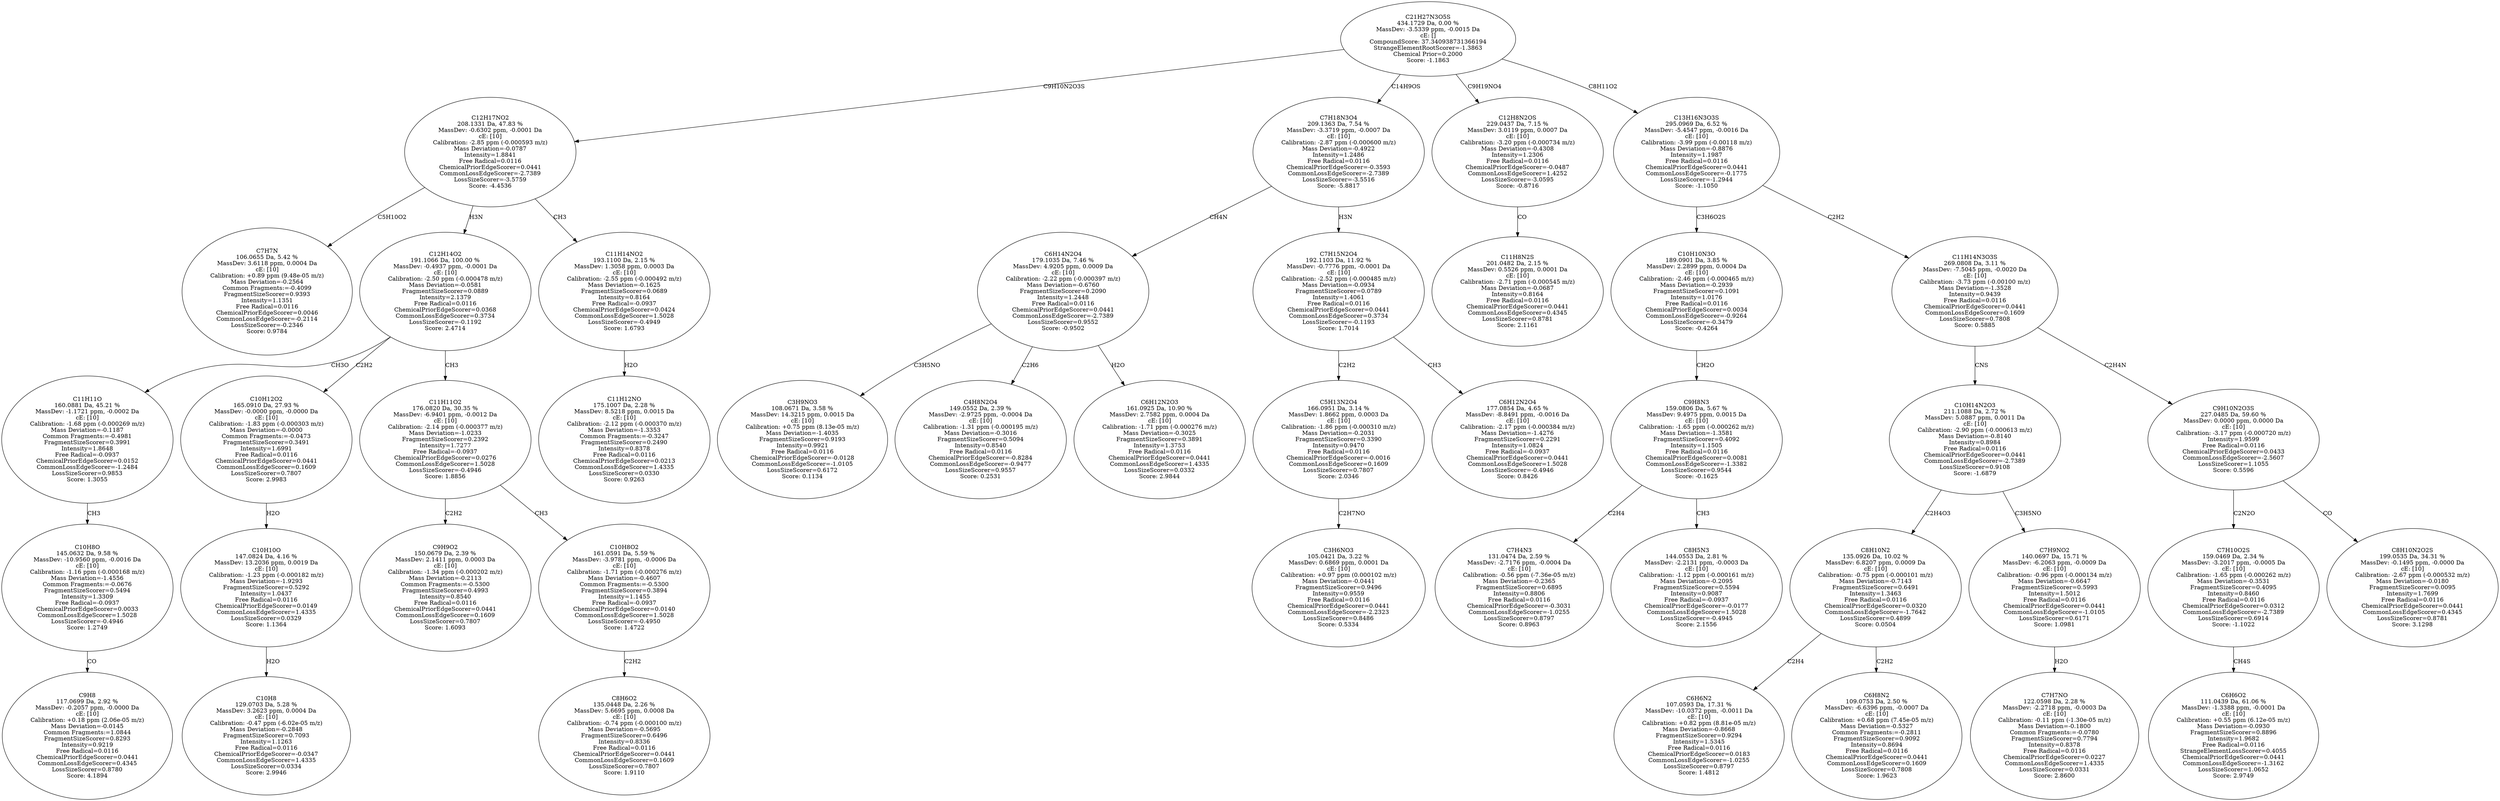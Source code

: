 strict digraph {
v1 [label="C7H7N\n106.0655 Da, 5.42 %\nMassDev: 3.6118 ppm, 0.0004 Da\ncE: [10]\nCalibration: +0.89 ppm (9.48e-05 m/z)\nMass Deviation=-0.2564\nCommon Fragments:=-0.4099\nFragmentSizeScorer=0.9393\nIntensity=1.1351\nFree Radical=0.0116\nChemicalPriorEdgeScorer=0.0046\nCommonLossEdgeScorer=-0.2114\nLossSizeScorer=-0.2346\nScore: 0.9784"];
v2 [label="C9H8\n117.0699 Da, 2.92 %\nMassDev: -0.2057 ppm, -0.0000 Da\ncE: [10]\nCalibration: +0.18 ppm (2.06e-05 m/z)\nMass Deviation=-0.0145\nCommon Fragments:=1.0844\nFragmentSizeScorer=0.8293\nIntensity=0.9219\nFree Radical=0.0116\nChemicalPriorEdgeScorer=0.0441\nCommonLossEdgeScorer=0.4345\nLossSizeScorer=0.8780\nScore: 4.1894"];
v3 [label="C10H8O\n145.0632 Da, 9.58 %\nMassDev: -10.9560 ppm, -0.0016 Da\ncE: [10]\nCalibration: -1.16 ppm (-0.000168 m/z)\nMass Deviation=-1.4556\nCommon Fragments:=-0.0676\nFragmentSizeScorer=0.5494\nIntensity=1.3309\nFree Radical=-0.0937\nChemicalPriorEdgeScorer=0.0033\nCommonLossEdgeScorer=1.5028\nLossSizeScorer=-0.4946\nScore: 1.2749"];
v4 [label="C11H11O\n160.0881 Da, 45.21 %\nMassDev: -1.1721 ppm, -0.0002 Da\ncE: [10]\nCalibration: -1.68 ppm (-0.000269 m/z)\nMass Deviation=-0.1187\nCommon Fragments:=-0.4981\nFragmentSizeScorer=0.3991\nIntensity=1.8648\nFree Radical=-0.0937\nChemicalPriorEdgeScorer=0.0152\nCommonLossEdgeScorer=-1.2484\nLossSizeScorer=0.9853\nScore: 1.3055"];
v5 [label="C10H8\n129.0703 Da, 5.28 %\nMassDev: 3.2623 ppm, 0.0004 Da\ncE: [10]\nCalibration: -0.47 ppm (-6.02e-05 m/z)\nMass Deviation=-0.2848\nFragmentSizeScorer=0.7093\nIntensity=1.1263\nFree Radical=0.0116\nChemicalPriorEdgeScorer=-0.0347\nCommonLossEdgeScorer=1.4335\nLossSizeScorer=0.0334\nScore: 2.9946"];
v6 [label="C10H10O\n147.0824 Da, 4.16 %\nMassDev: 13.2036 ppm, 0.0019 Da\ncE: [10]\nCalibration: -1.23 ppm (-0.000182 m/z)\nMass Deviation=-1.9293\nFragmentSizeScorer=0.5292\nIntensity=1.0437\nFree Radical=0.0116\nChemicalPriorEdgeScorer=0.0149\nCommonLossEdgeScorer=1.4335\nLossSizeScorer=0.0329\nScore: 1.1364"];
v7 [label="C10H12O2\n165.0910 Da, 27.93 %\nMassDev: -0.0000 ppm, -0.0000 Da\ncE: [10]\nCalibration: -1.83 ppm (-0.000303 m/z)\nMass Deviation=-0.0000\nCommon Fragments:=-0.0473\nFragmentSizeScorer=0.3491\nIntensity=1.6991\nFree Radical=0.0116\nChemicalPriorEdgeScorer=0.0441\nCommonLossEdgeScorer=0.1609\nLossSizeScorer=0.7807\nScore: 2.9983"];
v8 [label="C9H9O2\n150.0679 Da, 2.39 %\nMassDev: 2.1411 ppm, 0.0003 Da\ncE: [10]\nCalibration: -1.34 ppm (-0.000202 m/z)\nMass Deviation=-0.2113\nCommon Fragments:=-0.5300\nFragmentSizeScorer=0.4993\nIntensity=0.8540\nFree Radical=0.0116\nChemicalPriorEdgeScorer=0.0441\nCommonLossEdgeScorer=0.1609\nLossSizeScorer=0.7807\nScore: 1.6093"];
v9 [label="C8H6O2\n135.0448 Da, 2.26 %\nMassDev: 5.6695 ppm, 0.0008 Da\ncE: [10]\nCalibration: -0.74 ppm (-0.000100 m/z)\nMass Deviation=-0.5695\nFragmentSizeScorer=0.6496\nIntensity=0.8336\nFree Radical=0.0116\nChemicalPriorEdgeScorer=0.0441\nCommonLossEdgeScorer=0.1609\nLossSizeScorer=0.7807\nScore: 1.9110"];
v10 [label="C10H8O2\n161.0591 Da, 5.59 %\nMassDev: -3.9781 ppm, -0.0006 Da\ncE: [10]\nCalibration: -1.71 ppm (-0.000276 m/z)\nMass Deviation=-0.4607\nCommon Fragments:=-0.5300\nFragmentSizeScorer=0.3894\nIntensity=1.1455\nFree Radical=-0.0937\nChemicalPriorEdgeScorer=0.0140\nCommonLossEdgeScorer=1.5028\nLossSizeScorer=-0.4950\nScore: 1.4722"];
v11 [label="C11H11O2\n176.0820 Da, 30.35 %\nMassDev: -6.9401 ppm, -0.0012 Da\ncE: [10]\nCalibration: -2.14 ppm (-0.000377 m/z)\nMass Deviation=-1.0233\nFragmentSizeScorer=0.2392\nIntensity=1.7277\nFree Radical=-0.0937\nChemicalPriorEdgeScorer=0.0276\nCommonLossEdgeScorer=1.5028\nLossSizeScorer=-0.4946\nScore: 1.8856"];
v12 [label="C12H14O2\n191.1066 Da, 100.00 %\nMassDev: -0.4937 ppm, -0.0001 Da\ncE: [10]\nCalibration: -2.50 ppm (-0.000478 m/z)\nMass Deviation=-0.0581\nFragmentSizeScorer=0.0889\nIntensity=2.1379\nFree Radical=0.0116\nChemicalPriorEdgeScorer=0.0368\nCommonLossEdgeScorer=0.3734\nLossSizeScorer=-0.1192\nScore: 2.4714"];
v13 [label="C11H12NO\n175.1007 Da, 2.28 %\nMassDev: 8.5218 ppm, 0.0015 Da\ncE: [10]\nCalibration: -2.12 ppm (-0.000370 m/z)\nMass Deviation=-1.3353\nCommon Fragments:=-0.3247\nFragmentSizeScorer=0.2490\nIntensity=0.8378\nFree Radical=0.0116\nChemicalPriorEdgeScorer=0.0213\nCommonLossEdgeScorer=1.4335\nLossSizeScorer=0.0330\nScore: 0.9263"];
v14 [label="C11H14NO2\n193.1100 Da, 2.15 %\nMassDev: 1.3058 ppm, 0.0003 Da\ncE: [10]\nCalibration: -2.55 ppm (-0.000492 m/z)\nMass Deviation=-0.1625\nFragmentSizeScorer=0.0689\nIntensity=0.8164\nFree Radical=-0.0937\nChemicalPriorEdgeScorer=0.0424\nCommonLossEdgeScorer=1.5028\nLossSizeScorer=-0.4949\nScore: 1.6793"];
v15 [label="C12H17NO2\n208.1331 Da, 47.83 %\nMassDev: -0.6302 ppm, -0.0001 Da\ncE: [10]\nCalibration: -2.85 ppm (-0.000593 m/z)\nMass Deviation=-0.0787\nIntensity=1.8841\nFree Radical=0.0116\nChemicalPriorEdgeScorer=0.0441\nCommonLossEdgeScorer=-2.7389\nLossSizeScorer=-3.5759\nScore: -4.4536"];
v16 [label="C3H9NO3\n108.0671 Da, 3.58 %\nMassDev: 14.3215 ppm, 0.0015 Da\ncE: [10]\nCalibration: +0.75 ppm (8.13e-05 m/z)\nMass Deviation=-1.4035\nFragmentSizeScorer=0.9193\nIntensity=0.9921\nFree Radical=0.0116\nChemicalPriorEdgeScorer=-0.0128\nCommonLossEdgeScorer=-1.0105\nLossSizeScorer=0.6172\nScore: 0.1134"];
v17 [label="C4H8N2O4\n149.0552 Da, 2.39 %\nMassDev: -2.9725 ppm, -0.0004 Da\ncE: [10]\nCalibration: -1.31 ppm (-0.000195 m/z)\nMass Deviation=-0.3016\nFragmentSizeScorer=0.5094\nIntensity=0.8540\nFree Radical=0.0116\nChemicalPriorEdgeScorer=-0.8284\nCommonLossEdgeScorer=-0.9477\nLossSizeScorer=0.9557\nScore: 0.2531"];
v18 [label="C6H12N2O3\n161.0925 Da, 10.90 %\nMassDev: 2.7582 ppm, 0.0004 Da\ncE: [10]\nCalibration: -1.71 ppm (-0.000276 m/z)\nMass Deviation=-0.3025\nFragmentSizeScorer=0.3891\nIntensity=1.3753\nFree Radical=0.0116\nChemicalPriorEdgeScorer=0.0441\nCommonLossEdgeScorer=1.4335\nLossSizeScorer=0.0332\nScore: 2.9844"];
v19 [label="C6H14N2O4\n179.1035 Da, 7.46 %\nMassDev: 4.9205 ppm, 0.0009 Da\ncE: [10]\nCalibration: -2.22 ppm (-0.000397 m/z)\nMass Deviation=-0.6760\nFragmentSizeScorer=0.2090\nIntensity=1.2448\nFree Radical=0.0116\nChemicalPriorEdgeScorer=0.0441\nCommonLossEdgeScorer=-2.7389\nLossSizeScorer=0.9552\nScore: -0.9502"];
v20 [label="C3H6NO3\n105.0421 Da, 3.22 %\nMassDev: 0.6869 ppm, 0.0001 Da\ncE: [10]\nCalibration: +0.97 ppm (0.000102 m/z)\nMass Deviation=-0.0441\nFragmentSizeScorer=0.9496\nIntensity=0.9559\nFree Radical=0.0116\nChemicalPriorEdgeScorer=0.0441\nCommonLossEdgeScorer=-2.2323\nLossSizeScorer=0.8486\nScore: 0.5334"];
v21 [label="C5H13N2O4\n166.0951 Da, 3.14 %\nMassDev: 1.8662 ppm, 0.0003 Da\ncE: [10]\nCalibration: -1.86 ppm (-0.000310 m/z)\nMass Deviation=-0.2031\nFragmentSizeScorer=0.3390\nIntensity=0.9470\nFree Radical=0.0116\nChemicalPriorEdgeScorer=-0.0016\nCommonLossEdgeScorer=0.1609\nLossSizeScorer=0.7807\nScore: 2.0346"];
v22 [label="C6H12N2O4\n177.0854 Da, 4.65 %\nMassDev: -8.8491 ppm, -0.0016 Da\ncE: [10]\nCalibration: -2.17 ppm (-0.000384 m/z)\nMass Deviation=-1.4276\nFragmentSizeScorer=0.2291\nIntensity=1.0824\nFree Radical=-0.0937\nChemicalPriorEdgeScorer=0.0441\nCommonLossEdgeScorer=1.5028\nLossSizeScorer=-0.4946\nScore: 0.8426"];
v23 [label="C7H15N2O4\n192.1103 Da, 11.92 %\nMassDev: -0.7776 ppm, -0.0001 Da\ncE: [10]\nCalibration: -2.52 ppm (-0.000485 m/z)\nMass Deviation=-0.0934\nFragmentSizeScorer=0.0789\nIntensity=1.4061\nFree Radical=0.0116\nChemicalPriorEdgeScorer=0.0441\nCommonLossEdgeScorer=0.3734\nLossSizeScorer=-0.1193\nScore: 1.7014"];
v24 [label="C7H18N3O4\n209.1363 Da, 7.54 %\nMassDev: -3.3719 ppm, -0.0007 Da\ncE: [10]\nCalibration: -2.87 ppm (-0.000600 m/z)\nMass Deviation=-0.4922\nIntensity=1.2486\nFree Radical=0.0116\nChemicalPriorEdgeScorer=-0.3593\nCommonLossEdgeScorer=-2.7389\nLossSizeScorer=-3.5516\nScore: -5.8817"];
v25 [label="C11H8N2S\n201.0482 Da, 2.15 %\nMassDev: 0.5526 ppm, 0.0001 Da\ncE: [10]\nCalibration: -2.71 ppm (-0.000545 m/z)\nMass Deviation=-0.0687\nIntensity=0.8164\nFree Radical=0.0116\nChemicalPriorEdgeScorer=0.0441\nCommonLossEdgeScorer=0.4345\nLossSizeScorer=0.8781\nScore: 2.1161"];
v26 [label="C12H8N2OS\n229.0437 Da, 7.15 %\nMassDev: 3.0119 ppm, 0.0007 Da\ncE: [10]\nCalibration: -3.20 ppm (-0.000734 m/z)\nMass Deviation=-0.4308\nIntensity=1.2306\nFree Radical=0.0116\nChemicalPriorEdgeScorer=-0.0487\nCommonLossEdgeScorer=1.4252\nLossSizeScorer=-3.0595\nScore: -0.8716"];
v27 [label="C7H4N3\n131.0474 Da, 2.59 %\nMassDev: -2.7176 ppm, -0.0004 Da\ncE: [10]\nCalibration: -0.56 ppm (-7.36e-05 m/z)\nMass Deviation=-0.2365\nFragmentSizeScorer=0.6895\nIntensity=0.8806\nFree Radical=0.0116\nChemicalPriorEdgeScorer=-0.3031\nCommonLossEdgeScorer=-1.0255\nLossSizeScorer=0.8797\nScore: 0.8963"];
v28 [label="C8H5N3\n144.0553 Da, 2.81 %\nMassDev: -2.2131 ppm, -0.0003 Da\ncE: [10]\nCalibration: -1.12 ppm (-0.000161 m/z)\nMass Deviation=-0.2095\nFragmentSizeScorer=0.5594\nIntensity=0.9087\nFree Radical=-0.0937\nChemicalPriorEdgeScorer=-0.0177\nCommonLossEdgeScorer=1.5028\nLossSizeScorer=-0.4945\nScore: 2.1556"];
v29 [label="C9H8N3\n159.0806 Da, 5.67 %\nMassDev: 9.4975 ppm, 0.0015 Da\ncE: [10]\nCalibration: -1.65 ppm (-0.000262 m/z)\nMass Deviation=-1.3581\nFragmentSizeScorer=0.4092\nIntensity=1.1505\nFree Radical=0.0116\nChemicalPriorEdgeScorer=0.0081\nCommonLossEdgeScorer=-1.3382\nLossSizeScorer=0.9544\nScore: -0.1625"];
v30 [label="C10H10N3O\n189.0901 Da, 3.85 %\nMassDev: 2.2899 ppm, 0.0004 Da\ncE: [10]\nCalibration: -2.46 ppm (-0.000465 m/z)\nMass Deviation=-0.2939\nFragmentSizeScorer=0.1091\nIntensity=1.0176\nFree Radical=0.0116\nChemicalPriorEdgeScorer=0.0034\nCommonLossEdgeScorer=-0.9264\nLossSizeScorer=-0.3479\nScore: -0.4264"];
v31 [label="C6H6N2\n107.0593 Da, 17.31 %\nMassDev: -10.0372 ppm, -0.0011 Da\ncE: [10]\nCalibration: +0.82 ppm (8.81e-05 m/z)\nMass Deviation=-0.8668\nFragmentSizeScorer=0.9294\nIntensity=1.5345\nFree Radical=0.0116\nChemicalPriorEdgeScorer=0.0183\nCommonLossEdgeScorer=-1.0255\nLossSizeScorer=0.8797\nScore: 1.4812"];
v32 [label="C6H8N2\n109.0753 Da, 2.50 %\nMassDev: -6.6396 ppm, -0.0007 Da\ncE: [10]\nCalibration: +0.68 ppm (7.45e-05 m/z)\nMass Deviation=-0.5327\nCommon Fragments:=-0.2811\nFragmentSizeScorer=0.9092\nIntensity=0.8694\nFree Radical=0.0116\nChemicalPriorEdgeScorer=0.0441\nCommonLossEdgeScorer=0.1609\nLossSizeScorer=0.7808\nScore: 1.9623"];
v33 [label="C8H10N2\n135.0926 Da, 10.02 %\nMassDev: 6.8207 ppm, 0.0009 Da\ncE: [10]\nCalibration: -0.75 ppm (-0.000101 m/z)\nMass Deviation=-0.7143\nFragmentSizeScorer=0.6491\nIntensity=1.3463\nFree Radical=0.0116\nChemicalPriorEdgeScorer=0.0320\nCommonLossEdgeScorer=-1.7642\nLossSizeScorer=0.4899\nScore: 0.0504"];
v34 [label="C7H7NO\n122.0598 Da, 2.28 %\nMassDev: -2.2718 ppm, -0.0003 Da\ncE: [10]\nCalibration: -0.11 ppm (-1.30e-05 m/z)\nMass Deviation=-0.1800\nCommon Fragments:=-0.0780\nFragmentSizeScorer=0.7794\nIntensity=0.8378\nFree Radical=0.0116\nChemicalPriorEdgeScorer=0.0227\nCommonLossEdgeScorer=1.4335\nLossSizeScorer=0.0331\nScore: 2.8600"];
v35 [label="C7H9NO2\n140.0697 Da, 15.71 %\nMassDev: -6.2063 ppm, -0.0009 Da\ncE: [10]\nCalibration: -0.96 ppm (-0.000134 m/z)\nMass Deviation=-0.6647\nFragmentSizeScorer=0.5993\nIntensity=1.5012\nFree Radical=0.0116\nChemicalPriorEdgeScorer=0.0441\nCommonLossEdgeScorer=-1.0105\nLossSizeScorer=0.6171\nScore: 1.0981"];
v36 [label="C10H14N2O3\n211.1088 Da, 2.72 %\nMassDev: 5.0887 ppm, 0.0011 Da\ncE: [10]\nCalibration: -2.90 ppm (-0.000613 m/z)\nMass Deviation=-0.8140\nIntensity=0.8984\nFree Radical=0.0116\nChemicalPriorEdgeScorer=0.0441\nCommonLossEdgeScorer=-2.7389\nLossSizeScorer=0.9108\nScore: -1.6879"];
v37 [label="C6H6O2\n111.0439 Da, 61.06 %\nMassDev: -1.3388 ppm, -0.0001 Da\ncE: [10]\nCalibration: +0.55 ppm (6.12e-05 m/z)\nMass Deviation=-0.0930\nFragmentSizeScorer=0.8896\nIntensity=1.9682\nFree Radical=0.0116\nStrangeElementLossScorer=0.4055\nChemicalPriorEdgeScorer=0.0441\nCommonLossEdgeScorer=-1.3162\nLossSizeScorer=1.0652\nScore: 2.9749"];
v38 [label="C7H10O2S\n159.0469 Da, 2.34 %\nMassDev: -3.2017 ppm, -0.0005 Da\ncE: [10]\nCalibration: -1.65 ppm (-0.000262 m/z)\nMass Deviation=-0.3531\nFragmentSizeScorer=0.4095\nIntensity=0.8460\nFree Radical=0.0116\nChemicalPriorEdgeScorer=0.0312\nCommonLossEdgeScorer=-2.7389\nLossSizeScorer=0.6914\nScore: -1.1022"];
v39 [label="C8H10N2O2S\n199.0535 Da, 34.31 %\nMassDev: -0.1495 ppm, -0.0000 Da\ncE: [10]\nCalibration: -2.67 ppm (-0.000532 m/z)\nMass Deviation=-0.0180\nFragmentSizeScorer=0.0095\nIntensity=1.7699\nFree Radical=0.0116\nChemicalPriorEdgeScorer=0.0441\nCommonLossEdgeScorer=0.4345\nLossSizeScorer=0.8781\nScore: 3.1298"];
v40 [label="C9H10N2O3S\n227.0485 Da, 59.60 %\nMassDev: 0.0000 ppm, 0.0000 Da\ncE: [10]\nCalibration: -3.17 ppm (-0.000720 m/z)\nIntensity=1.9599\nFree Radical=0.0116\nChemicalPriorEdgeScorer=0.0433\nCommonLossEdgeScorer=-2.5607\nLossSizeScorer=1.1055\nScore: 0.5596"];
v41 [label="C11H14N3O3S\n269.0808 Da, 3.11 %\nMassDev: -7.5045 ppm, -0.0020 Da\ncE: [10]\nCalibration: -3.73 ppm (-0.00100 m/z)\nMass Deviation=-1.3528\nIntensity=0.9439\nFree Radical=0.0116\nChemicalPriorEdgeScorer=0.0441\nCommonLossEdgeScorer=0.1609\nLossSizeScorer=0.7808\nScore: 0.5885"];
v42 [label="C13H16N3O3S\n295.0969 Da, 6.52 %\nMassDev: -5.4547 ppm, -0.0016 Da\ncE: [10]\nCalibration: -3.99 ppm (-0.00118 m/z)\nMass Deviation=-0.8876\nIntensity=1.1987\nFree Radical=0.0116\nChemicalPriorEdgeScorer=0.0441\nCommonLossEdgeScorer=-0.1775\nLossSizeScorer=-1.2944\nScore: -1.1050"];
v43 [label="C21H27N3O5S\n434.1729 Da, 0.00 %\nMassDev: -3.5339 ppm, -0.0015 Da\ncE: []\nCompoundScore: 37.340938731366194\nStrangeElementRootScorer=-1.3863\nChemical Prior=0.2000\nScore: -1.1863"];
v15 -> v1 [label="C5H10O2"];
v3 -> v2 [label="CO"];
v4 -> v3 [label="CH3"];
v12 -> v4 [label="CH3O"];
v6 -> v5 [label="H2O"];
v7 -> v6 [label="H2O"];
v12 -> v7 [label="C2H2"];
v11 -> v8 [label="C2H2"];
v10 -> v9 [label="C2H2"];
v11 -> v10 [label="CH3"];
v12 -> v11 [label="CH3"];
v15 -> v12 [label="H3N"];
v14 -> v13 [label="H2O"];
v15 -> v14 [label="CH3"];
v43 -> v15 [label="C9H10N2O3S"];
v19 -> v16 [label="C3H5NO"];
v19 -> v17 [label="C2H6"];
v19 -> v18 [label="H2O"];
v24 -> v19 [label="CH4N"];
v21 -> v20 [label="C2H7NO"];
v23 -> v21 [label="C2H2"];
v23 -> v22 [label="CH3"];
v24 -> v23 [label="H3N"];
v43 -> v24 [label="C14H9OS"];
v26 -> v25 [label="CO"];
v43 -> v26 [label="C9H19NO4"];
v29 -> v27 [label="C2H4"];
v29 -> v28 [label="CH3"];
v30 -> v29 [label="CH2O"];
v42 -> v30 [label="C3H6O2S"];
v33 -> v31 [label="C2H4"];
v33 -> v32 [label="C2H2"];
v36 -> v33 [label="C2H4O3"];
v35 -> v34 [label="H2O"];
v36 -> v35 [label="C3H5NO"];
v41 -> v36 [label="CNS"];
v38 -> v37 [label="CH4S"];
v40 -> v38 [label="C2N2O"];
v40 -> v39 [label="CO"];
v41 -> v40 [label="C2H4N"];
v42 -> v41 [label="C2H2"];
v43 -> v42 [label="C8H11O2"];
}